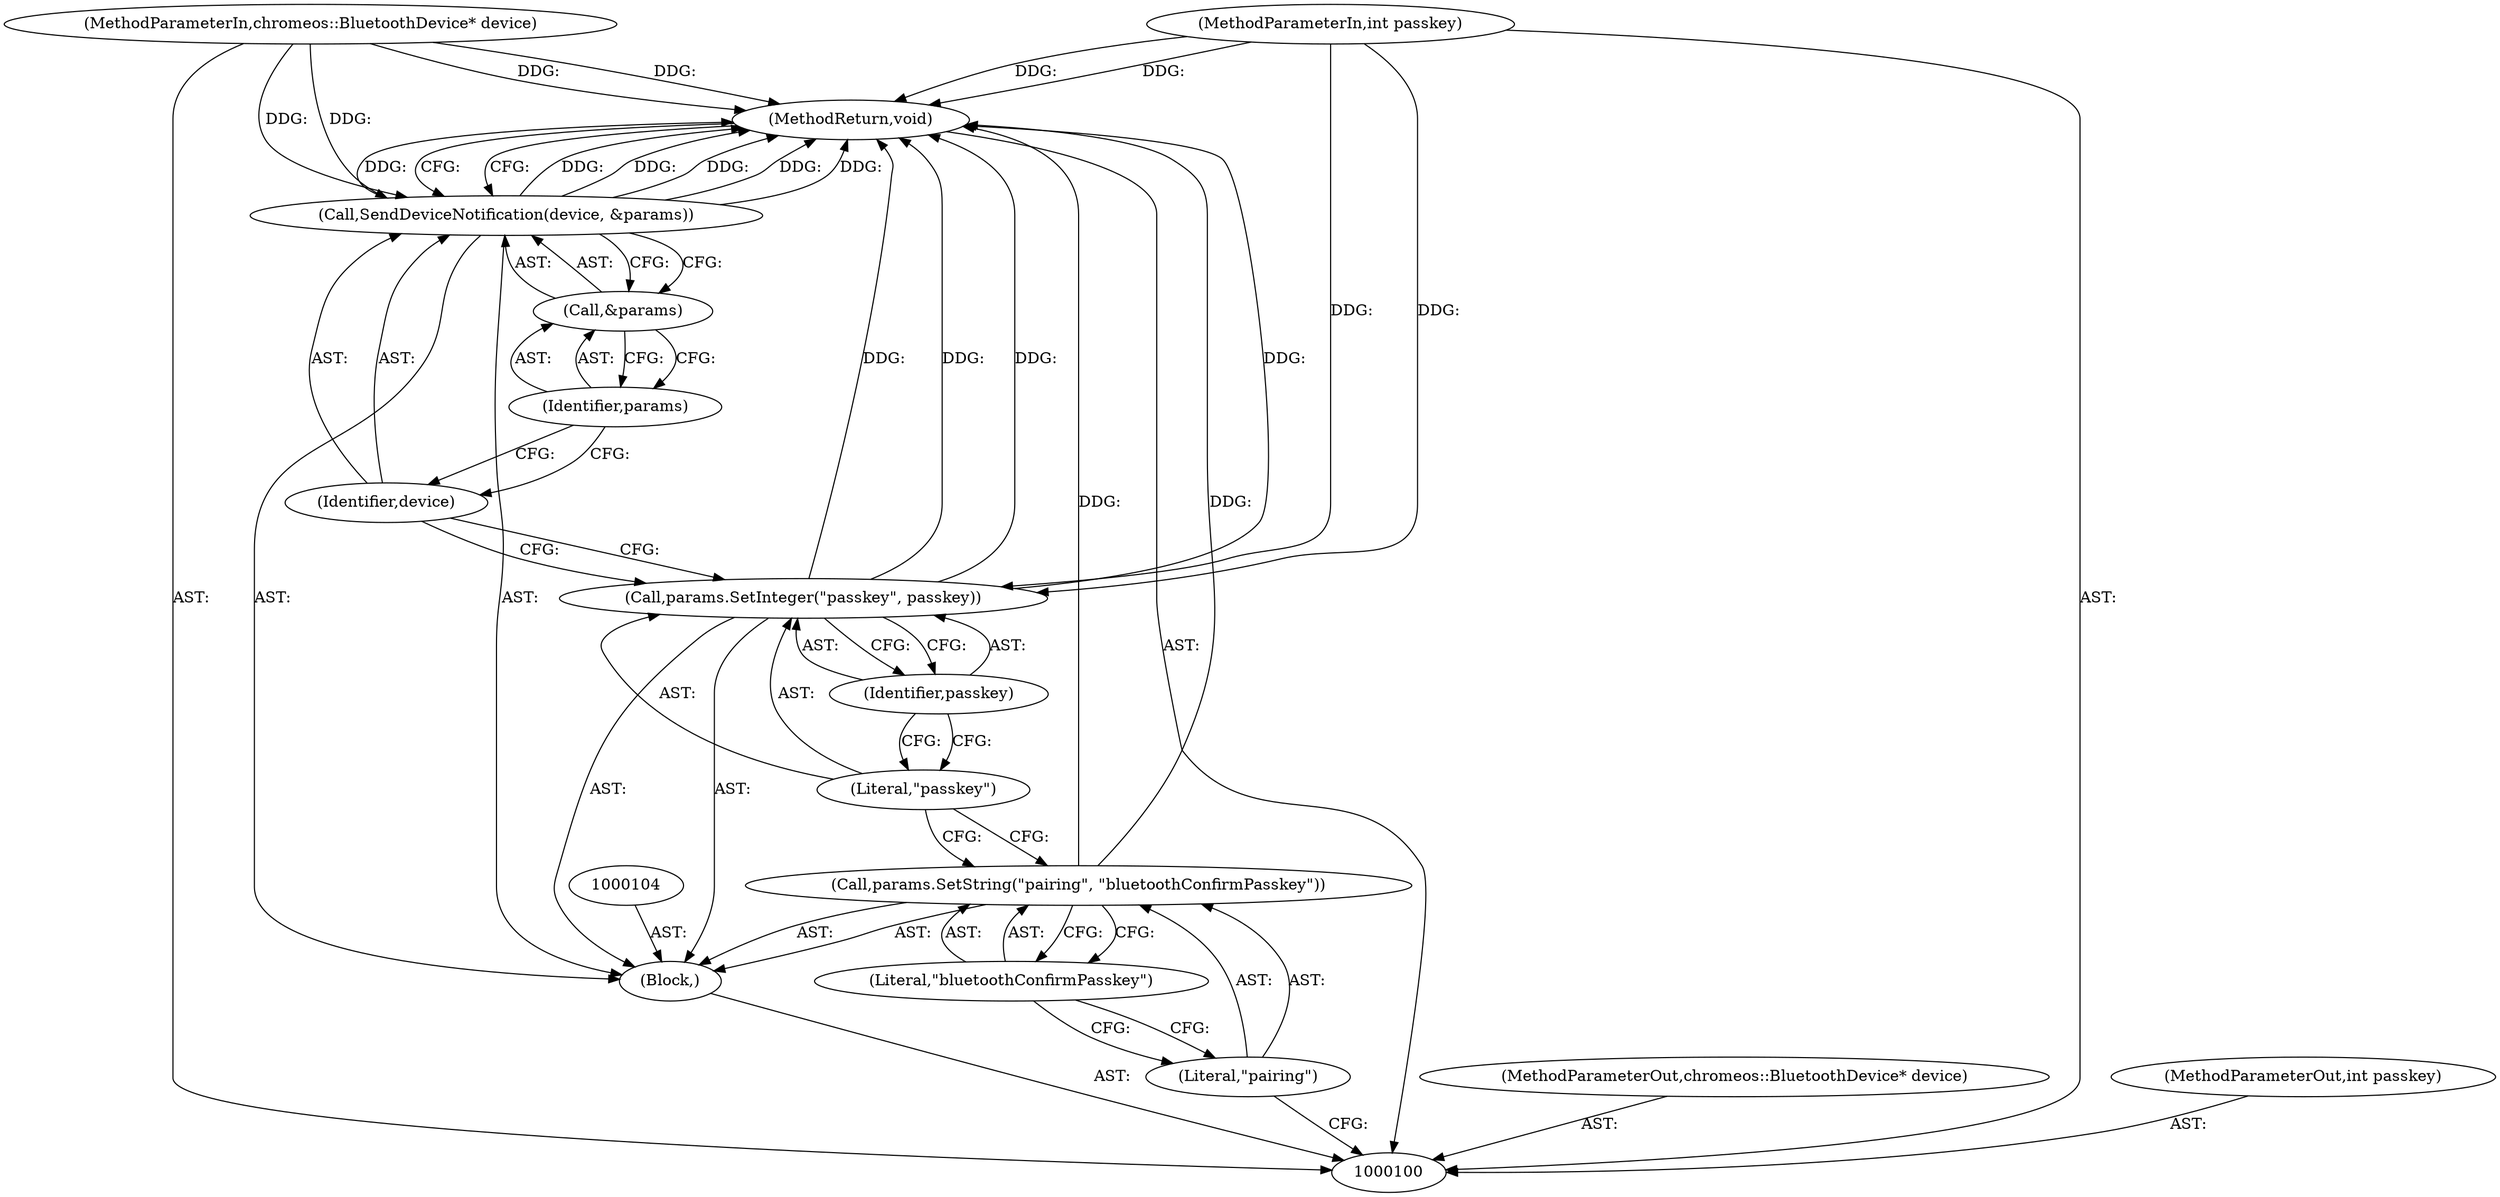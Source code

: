 digraph "0_Chrome_0a38f71865b63025dce4de1f8cca71979c48d14d_5" {
"1000115" [label="(MethodReturn,void)"];
"1000101" [label="(MethodParameterIn,chromeos::BluetoothDevice* device)"];
"1000141" [label="(MethodParameterOut,chromeos::BluetoothDevice* device)"];
"1000103" [label="(Block,)"];
"1000102" [label="(MethodParameterIn,int passkey)"];
"1000142" [label="(MethodParameterOut,int passkey)"];
"1000106" [label="(Literal,\"pairing\")"];
"1000105" [label="(Call,params.SetString(\"pairing\", \"bluetoothConfirmPasskey\"))"];
"1000107" [label="(Literal,\"bluetoothConfirmPasskey\")"];
"1000108" [label="(Call,params.SetInteger(\"passkey\", passkey))"];
"1000109" [label="(Literal,\"passkey\")"];
"1000110" [label="(Identifier,passkey)"];
"1000111" [label="(Call,SendDeviceNotification(device, &params))"];
"1000112" [label="(Identifier,device)"];
"1000113" [label="(Call,&params)"];
"1000114" [label="(Identifier,params)"];
"1000115" -> "1000100"  [label="AST: "];
"1000115" -> "1000111"  [label="CFG: "];
"1000108" -> "1000115"  [label="DDG: "];
"1000108" -> "1000115"  [label="DDG: "];
"1000105" -> "1000115"  [label="DDG: "];
"1000111" -> "1000115"  [label="DDG: "];
"1000111" -> "1000115"  [label="DDG: "];
"1000111" -> "1000115"  [label="DDG: "];
"1000102" -> "1000115"  [label="DDG: "];
"1000101" -> "1000115"  [label="DDG: "];
"1000101" -> "1000100"  [label="AST: "];
"1000101" -> "1000115"  [label="DDG: "];
"1000101" -> "1000111"  [label="DDG: "];
"1000141" -> "1000100"  [label="AST: "];
"1000103" -> "1000100"  [label="AST: "];
"1000104" -> "1000103"  [label="AST: "];
"1000105" -> "1000103"  [label="AST: "];
"1000108" -> "1000103"  [label="AST: "];
"1000111" -> "1000103"  [label="AST: "];
"1000102" -> "1000100"  [label="AST: "];
"1000102" -> "1000115"  [label="DDG: "];
"1000102" -> "1000108"  [label="DDG: "];
"1000142" -> "1000100"  [label="AST: "];
"1000106" -> "1000105"  [label="AST: "];
"1000106" -> "1000100"  [label="CFG: "];
"1000107" -> "1000106"  [label="CFG: "];
"1000105" -> "1000103"  [label="AST: "];
"1000105" -> "1000107"  [label="CFG: "];
"1000106" -> "1000105"  [label="AST: "];
"1000107" -> "1000105"  [label="AST: "];
"1000109" -> "1000105"  [label="CFG: "];
"1000105" -> "1000115"  [label="DDG: "];
"1000107" -> "1000105"  [label="AST: "];
"1000107" -> "1000106"  [label="CFG: "];
"1000105" -> "1000107"  [label="CFG: "];
"1000108" -> "1000103"  [label="AST: "];
"1000108" -> "1000110"  [label="CFG: "];
"1000109" -> "1000108"  [label="AST: "];
"1000110" -> "1000108"  [label="AST: "];
"1000112" -> "1000108"  [label="CFG: "];
"1000108" -> "1000115"  [label="DDG: "];
"1000108" -> "1000115"  [label="DDG: "];
"1000102" -> "1000108"  [label="DDG: "];
"1000109" -> "1000108"  [label="AST: "];
"1000109" -> "1000105"  [label="CFG: "];
"1000110" -> "1000109"  [label="CFG: "];
"1000110" -> "1000108"  [label="AST: "];
"1000110" -> "1000109"  [label="CFG: "];
"1000108" -> "1000110"  [label="CFG: "];
"1000111" -> "1000103"  [label="AST: "];
"1000111" -> "1000113"  [label="CFG: "];
"1000112" -> "1000111"  [label="AST: "];
"1000113" -> "1000111"  [label="AST: "];
"1000115" -> "1000111"  [label="CFG: "];
"1000111" -> "1000115"  [label="DDG: "];
"1000111" -> "1000115"  [label="DDG: "];
"1000111" -> "1000115"  [label="DDG: "];
"1000101" -> "1000111"  [label="DDG: "];
"1000112" -> "1000111"  [label="AST: "];
"1000112" -> "1000108"  [label="CFG: "];
"1000114" -> "1000112"  [label="CFG: "];
"1000113" -> "1000111"  [label="AST: "];
"1000113" -> "1000114"  [label="CFG: "];
"1000114" -> "1000113"  [label="AST: "];
"1000111" -> "1000113"  [label="CFG: "];
"1000114" -> "1000113"  [label="AST: "];
"1000114" -> "1000112"  [label="CFG: "];
"1000113" -> "1000114"  [label="CFG: "];
}
